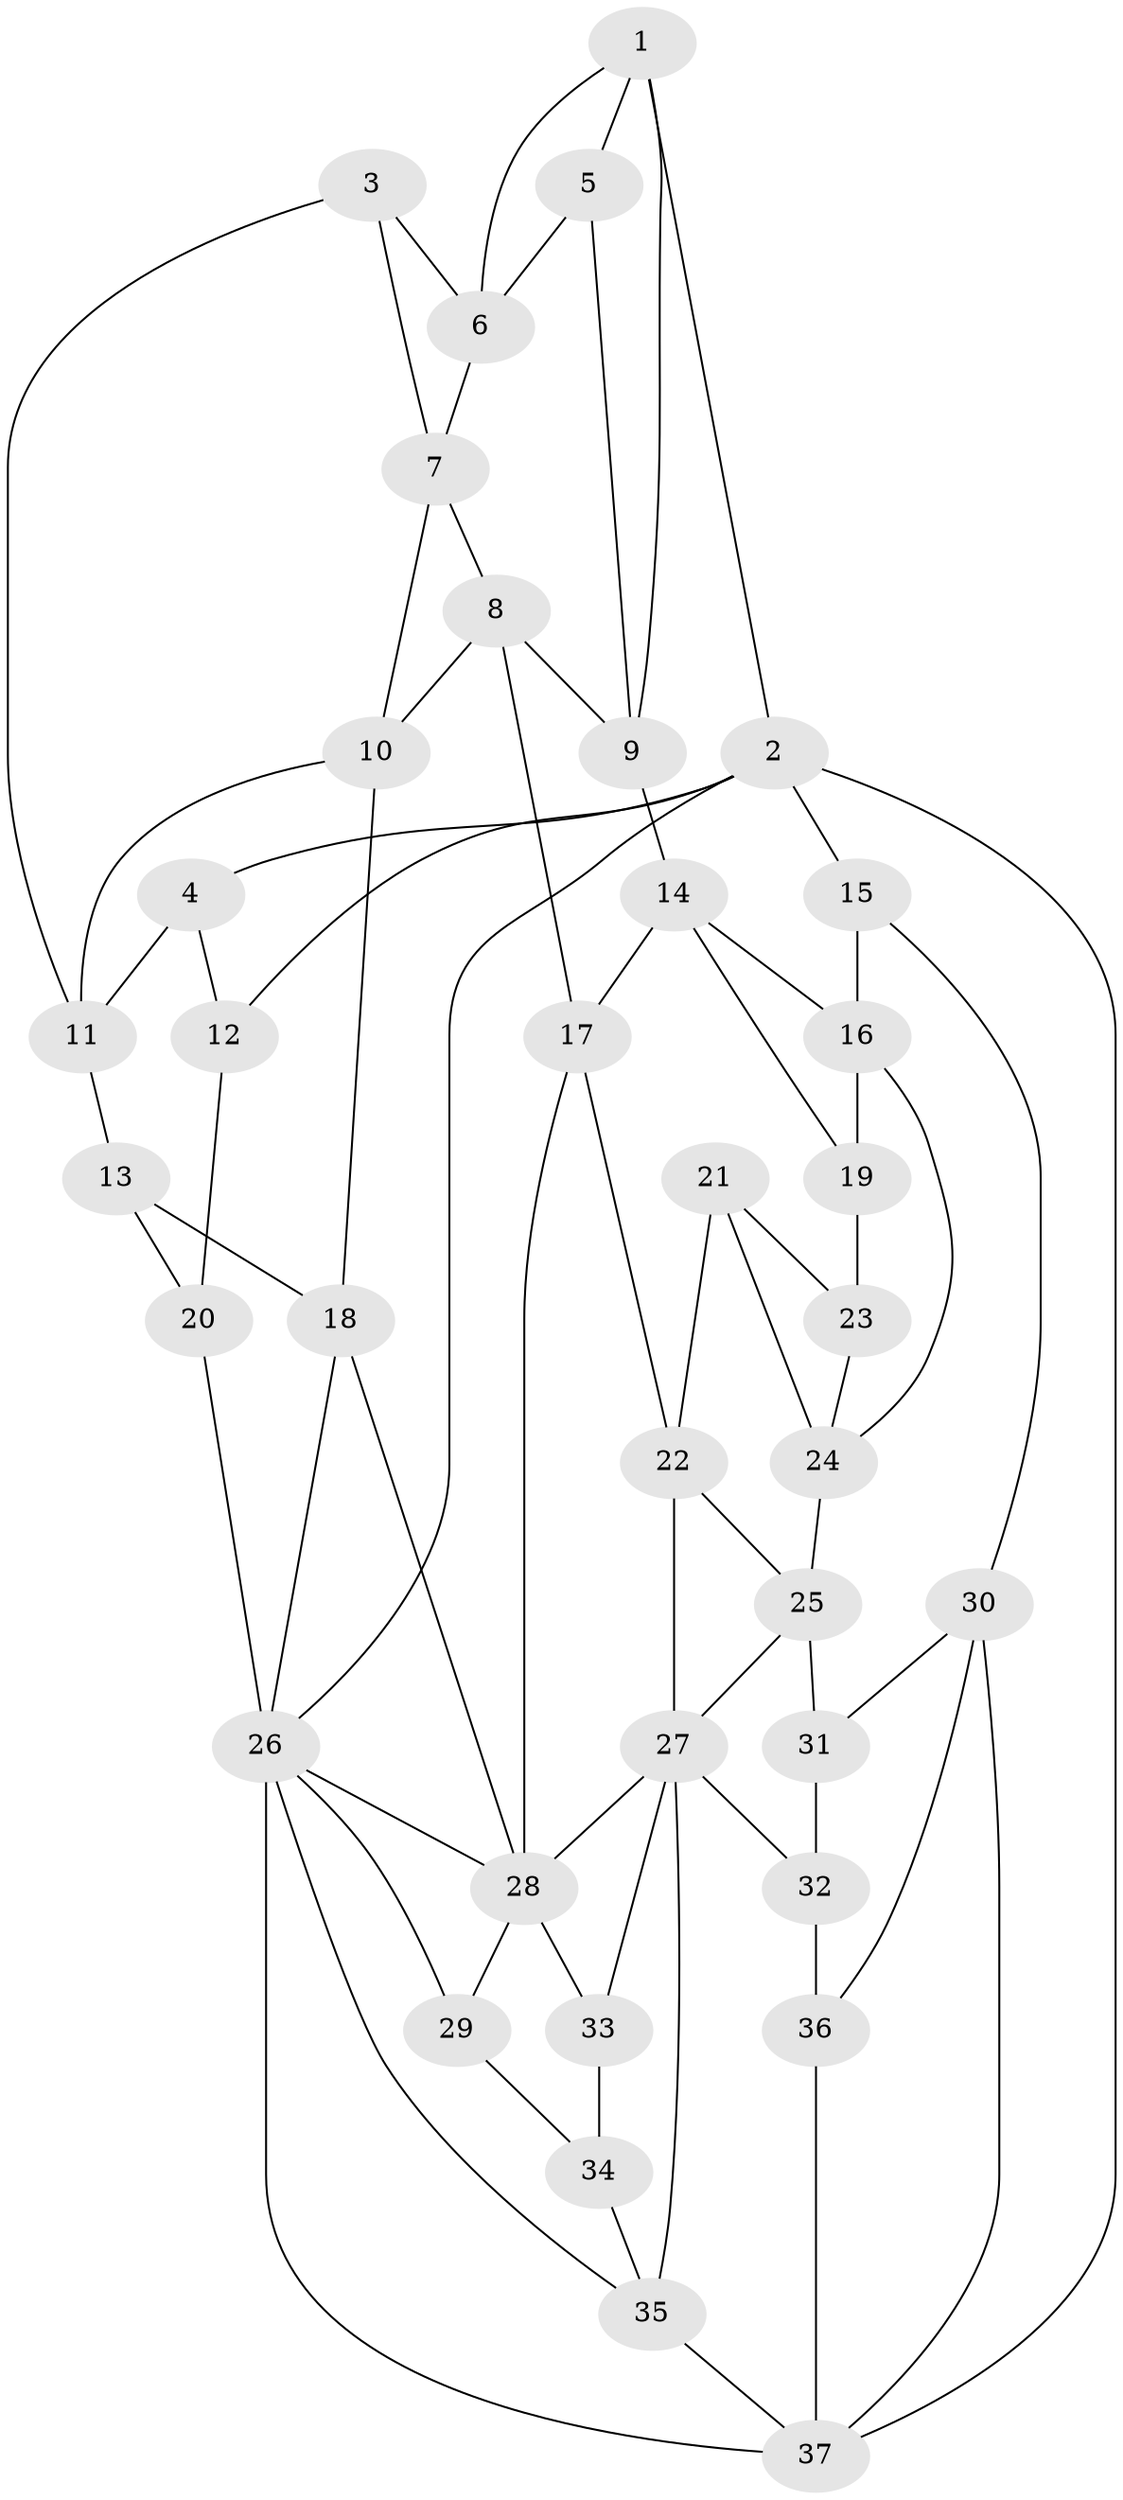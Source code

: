 // original degree distribution, {3: 0.02702702702702703, 4: 0.25675675675675674, 5: 0.4864864864864865, 6: 0.22972972972972974}
// Generated by graph-tools (version 1.1) at 2025/27/03/09/25 03:27:17]
// undirected, 37 vertices, 71 edges
graph export_dot {
graph [start="1"]
  node [color=gray90,style=filled];
  1;
  2;
  3;
  4;
  5;
  6;
  7;
  8;
  9;
  10;
  11;
  12;
  13;
  14;
  15;
  16;
  17;
  18;
  19;
  20;
  21;
  22;
  23;
  24;
  25;
  26;
  27;
  28;
  29;
  30;
  31;
  32;
  33;
  34;
  35;
  36;
  37;
  1 -- 2 [weight=1.0];
  1 -- 5 [weight=1.0];
  1 -- 6 [weight=1.0];
  1 -- 9 [weight=1.0];
  2 -- 4 [weight=1.0];
  2 -- 12 [weight=1.0];
  2 -- 15 [weight=1.0];
  2 -- 26 [weight=1.0];
  2 -- 37 [weight=1.0];
  3 -- 6 [weight=1.0];
  3 -- 7 [weight=1.0];
  3 -- 11 [weight=1.0];
  4 -- 11 [weight=1.0];
  4 -- 12 [weight=1.0];
  5 -- 6 [weight=1.0];
  5 -- 9 [weight=1.0];
  6 -- 7 [weight=1.0];
  7 -- 8 [weight=1.0];
  7 -- 10 [weight=1.0];
  8 -- 9 [weight=1.0];
  8 -- 10 [weight=1.0];
  8 -- 17 [weight=1.0];
  9 -- 14 [weight=1.0];
  10 -- 11 [weight=1.0];
  10 -- 18 [weight=1.0];
  11 -- 13 [weight=1.0];
  12 -- 20 [weight=2.0];
  13 -- 18 [weight=1.0];
  13 -- 20 [weight=1.0];
  14 -- 16 [weight=1.0];
  14 -- 17 [weight=1.0];
  14 -- 19 [weight=1.0];
  15 -- 16 [weight=1.0];
  15 -- 30 [weight=1.0];
  16 -- 19 [weight=1.0];
  16 -- 24 [weight=1.0];
  17 -- 22 [weight=1.0];
  17 -- 28 [weight=1.0];
  18 -- 26 [weight=1.0];
  18 -- 28 [weight=1.0];
  19 -- 23 [weight=2.0];
  20 -- 26 [weight=1.0];
  21 -- 22 [weight=1.0];
  21 -- 23 [weight=1.0];
  21 -- 24 [weight=1.0];
  22 -- 25 [weight=1.0];
  22 -- 27 [weight=1.0];
  23 -- 24 [weight=1.0];
  24 -- 25 [weight=1.0];
  25 -- 27 [weight=1.0];
  25 -- 31 [weight=1.0];
  26 -- 28 [weight=1.0];
  26 -- 29 [weight=1.0];
  26 -- 35 [weight=1.0];
  26 -- 37 [weight=1.0];
  27 -- 28 [weight=1.0];
  27 -- 32 [weight=1.0];
  27 -- 33 [weight=1.0];
  27 -- 35 [weight=1.0];
  28 -- 29 [weight=1.0];
  28 -- 33 [weight=1.0];
  29 -- 34 [weight=1.0];
  30 -- 31 [weight=1.0];
  30 -- 36 [weight=1.0];
  30 -- 37 [weight=1.0];
  31 -- 32 [weight=1.0];
  32 -- 36 [weight=2.0];
  33 -- 34 [weight=2.0];
  34 -- 35 [weight=1.0];
  35 -- 37 [weight=1.0];
  36 -- 37 [weight=1.0];
}
